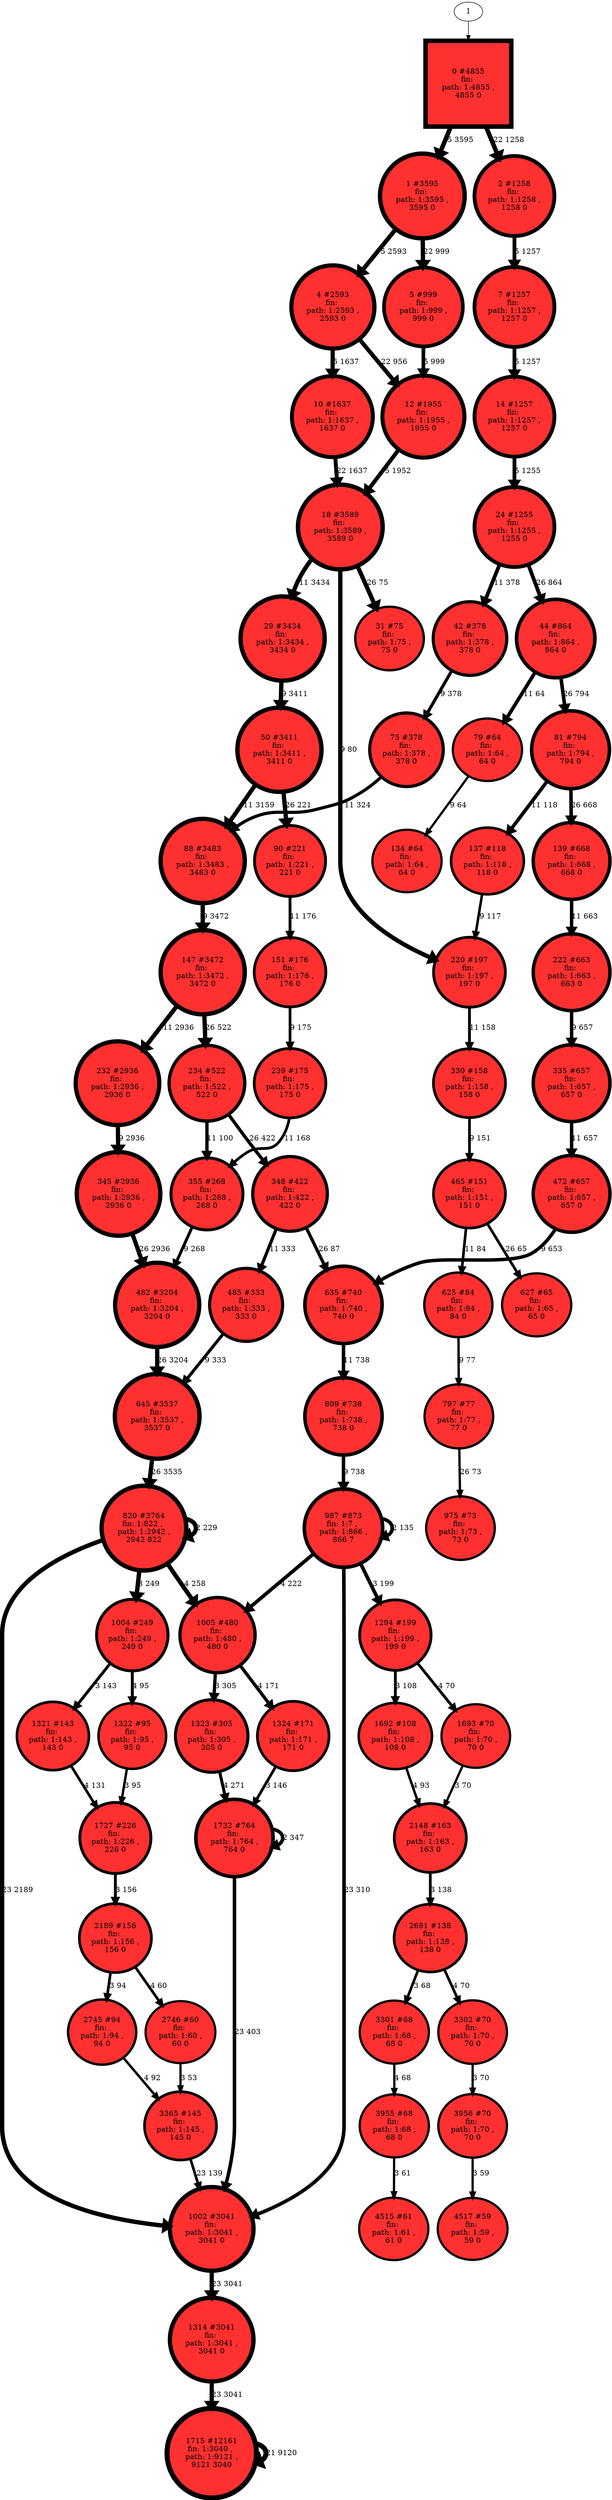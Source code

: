 // produced with flexfringe // 
digraph DFA {
	0 [label="root" shape=box];
		I -> 0;
	0 [ label="0 #4855\nfin: 
 path: 1:4855 , 
4855 0", style=filled, fillcolor="firebrick1", width=2.25002, height=2.25002, penwidth=8.48797];
		0 -> 1 [label="5 3595 " , penwidth=8.48797 ];
		0 -> 2 [label="22 1258 " , penwidth=8.48797 ];
	1 [ label="1 #3595\nfin: 
 path: 1:3595 , 
3595 0", style=filled, fillcolor="firebrick1", width=2.21785, height=2.21785, penwidth=8.18758];
		1 -> 4 [label="5 2593 " , penwidth=8.18758 ];
		1 -> 5 [label="22 999 " , penwidth=8.18758 ];
	2 [ label="2 #1258\nfin: 
 path: 1:1258 , 
1258 0", style=filled, fillcolor="firebrick1", width=2.09655, height=2.09655, penwidth=7.13807];
		2 -> 7 [label="5 1257 " , penwidth=7.13807 ];
	4 [ label="4 #2593\nfin: 
 path: 1:2593 , 
2593 0", style=filled, fillcolor="firebrick1", width=2.18165, height=2.18165, penwidth=7.86096];
		4 -> 10 [label="5 1637 " , penwidth=7.86096 ];
		4 -> 12 [label="22 956 " , penwidth=7.86096 ];
	5 [ label="5 #999\nfin: 
 path: 1:999 , 
999 0", style=filled, fillcolor="firebrick1", width=2.06784, height=2.06784, penwidth=6.90776];
		5 -> 12 [label="5 999 " , penwidth=6.90776 ];
	7 [ label="7 #1257\nfin: 
 path: 1:1257 , 
1257 0", style=filled, fillcolor="firebrick1", width=2.09646, height=2.09646, penwidth=7.13728];
		7 -> 14 [label="5 1257 " , penwidth=7.13728 ];
	10 [ label="10 #1637\nfin: 
 path: 1:1637 , 
1637 0", style=filled, fillcolor="firebrick1", width=2.12838, height=2.12838, penwidth=7.40123];
		10 -> 18 [label="22 1637 " , penwidth=7.40123 ];
	12 [ label="12 #1955\nfin: 
 path: 1:1955 , 
1955 0", style=filled, fillcolor="firebrick1", width=2.14928, height=2.14928, penwidth=7.57866];
		12 -> 18 [label="5 1952 " , penwidth=7.57866 ];
	14 [ label="14 #1257\nfin: 
 path: 1:1257 , 
1257 0", style=filled, fillcolor="firebrick1", width=2.09646, height=2.09646, penwidth=7.13728];
		14 -> 24 [label="5 1255 " , penwidth=7.13728 ];
	18 [ label="18 #3589\nfin: 
 path: 1:3589 , 
3589 0", style=filled, fillcolor="firebrick1", width=2.21767, height=2.21767, penwidth=8.18591];
		18 -> 29 [label="11 3434 " , penwidth=8.18591 ];
		18 -> 220 [label="9 80 " , penwidth=8.18591 ];
		18 -> 31 [label="26 75 " , penwidth=8.18591 ];
	24 [ label="24 #1255\nfin: 
 path: 1:1255 , 
1255 0", style=filled, fillcolor="firebrick1", width=2.09626, height=2.09626, penwidth=7.13569];
		24 -> 42 [label="11 378 " , penwidth=7.13569 ];
		24 -> 44 [label="26 864 " , penwidth=7.13569 ];
	29 [ label="29 #3434\nfin: 
 path: 1:3434 , 
3434 0", style=filled, fillcolor="firebrick1", width=2.21285, height=2.21285, penwidth=8.14177];
		29 -> 50 [label="9 3411 " , penwidth=8.14177 ];
	31 [ label="31 #75\nfin: 
 path: 1:75 , 
75 0", style=filled, fillcolor="firebrick1", width=1.67349, height=1.67349, penwidth=4.33073];
	42 [ label="42 #378\nfin: 
 path: 1:378 , 
378 0", style=filled, fillcolor="firebrick1", width=1.93695, height=1.93695, penwidth=5.93754];
		42 -> 75 [label="9 378 " , penwidth=5.93754 ];
	44 [ label="44 #864\nfin: 
 path: 1:864 , 
864 0", style=filled, fillcolor="firebrick1", width=2.04933, height=2.04933, penwidth=6.76273];
		44 -> 79 [label="11 64 " , penwidth=6.76273 ];
		44 -> 81 [label="26 794 " , penwidth=6.76273 ];
	50 [ label="50 #3411\nfin: 
 path: 1:3411 , 
3411 0", style=filled, fillcolor="firebrick1", width=2.21212, height=2.21212, penwidth=8.13505];
		50 -> 88 [label="11 3159 " , penwidth=8.13505 ];
		50 -> 90 [label="26 221 " , penwidth=8.13505 ];
	75 [ label="75 #378\nfin: 
 path: 1:378 , 
378 0", style=filled, fillcolor="firebrick1", width=1.93695, height=1.93695, penwidth=5.93754];
		75 -> 88 [label="11 324 " , penwidth=5.93754 ];
	79 [ label="79 #64\nfin: 
 path: 1:64 , 
64 0", style=filled, fillcolor="firebrick1", width=1.64372, height=1.64372, penwidth=4.17439];
		79 -> 134 [label="9 64 " , penwidth=4.17439 ];
	81 [ label="81 #794\nfin: 
 path: 1:794 , 
794 0", style=filled, fillcolor="firebrick1", width=2.0384, height=2.0384, penwidth=6.67834];
		81 -> 137 [label="11 118 " , penwidth=6.67834 ];
		81 -> 139 [label="26 668 " , penwidth=6.67834 ];
	88 [ label="88 #3483\nfin: 
 path: 1:3483 , 
3483 0", style=filled, fillcolor="firebrick1", width=2.2144, height=2.2144, penwidth=8.15594];
		88 -> 147 [label="9 3472 " , penwidth=8.15594 ];
	90 [ label="90 #221\nfin: 
 path: 1:221 , 
221 0", style=filled, fillcolor="firebrick1", width=1.85672, height=1.85672, penwidth=5.40268];
		90 -> 151 [label="11 176 " , penwidth=5.40268 ];
	134 [ label="134 #64\nfin: 
 path: 1:64 , 
64 0", style=filled, fillcolor="firebrick1", width=1.64372, height=1.64372, penwidth=4.17439];
	137 [ label="137 #118\nfin: 
 path: 1:118 , 
118 0", style=filled, fillcolor="firebrick1", width=1.75425, height=1.75425, penwidth=4.77912];
		137 -> 220 [label="9 117 " , penwidth=4.77912 ];
	139 [ label="139 #668\nfin: 
 path: 1:668 , 
668 0", style=filled, fillcolor="firebrick1", width=2.01567, height=2.01567, penwidth=6.50578];
		139 -> 222 [label="11 663 " , penwidth=6.50578 ];
	147 [ label="147 #3472\nfin: 
 path: 1:3472 , 
3472 0", style=filled, fillcolor="firebrick1", width=2.21406, height=2.21406, penwidth=8.15277];
		147 -> 232 [label="11 2936 " , penwidth=8.15277 ];
		147 -> 234 [label="26 522 " , penwidth=8.15277 ];
	151 [ label="151 #176\nfin: 
 path: 1:176 , 
176 0", style=filled, fillcolor="firebrick1", width=1.8207, height=1.8207, penwidth=5.17615];
		151 -> 239 [label="9 175 " , penwidth=5.17615 ];
	220 [ label="220 #197\nfin: 
 path: 1:197 , 
197 0", style=filled, fillcolor="firebrick1", width=1.83869, height=1.83869, penwidth=5.28827];
		220 -> 330 [label="11 158 " , penwidth=5.28827 ];
	222 [ label="222 #663\nfin: 
 path: 1:663 , 
663 0", style=filled, fillcolor="firebrick1", width=2.01467, height=2.01467, penwidth=6.49828];
		222 -> 335 [label="9 657 " , penwidth=6.49828 ];
	232 [ label="232 #2936\nfin: 
 path: 1:2936 , 
2936 0", style=filled, fillcolor="firebrick1", width=2.19557, height=2.19557, penwidth=7.98514];
		232 -> 345 [label="9 2936 " , penwidth=7.98514 ];
	234 [ label="234 #522\nfin: 
 path: 1:522 , 
522 0", style=filled, fillcolor="firebrick1", width=1.98232, height=1.98232, penwidth=6.25958];
		234 -> 355 [label="11 100 " , penwidth=6.25958 ];
		234 -> 348 [label="26 422 " , penwidth=6.25958 ];
	239 [ label="239 #175\nfin: 
 path: 1:175 , 
175 0", style=filled, fillcolor="firebrick1", width=1.81978, height=1.81978, penwidth=5.17048];
		239 -> 355 [label="11 168 " , penwidth=5.17048 ];
	330 [ label="330 #158\nfin: 
 path: 1:158 , 
158 0", style=filled, fillcolor="firebrick1", width=1.80318, height=1.80318, penwidth=5.0689];
		330 -> 465 [label="9 151 " , penwidth=5.0689 ];
	335 [ label="335 #657\nfin: 
 path: 1:657 , 
657 0", style=filled, fillcolor="firebrick1", width=2.01346, height=2.01346, penwidth=6.4892];
		335 -> 472 [label="11 657 " , penwidth=6.4892 ];
	345 [ label="345 #2936\nfin: 
 path: 1:2936 , 
2936 0", style=filled, fillcolor="firebrick1", width=2.19557, height=2.19557, penwidth=7.98514];
		345 -> 482 [label="26 2936 " , penwidth=7.98514 ];
	348 [ label="348 #422\nfin: 
 path: 1:422 , 
422 0", style=filled, fillcolor="firebrick1", width=1.95265, height=1.95265, penwidth=6.04737];
		348 -> 485 [label="11 333 " , penwidth=6.04737 ];
		348 -> 635 [label="26 87 " , penwidth=6.04737 ];
	355 [ label="355 #268\nfin: 
 path: 1:268 , 
268 0", style=filled, fillcolor="firebrick1", width=1.88627, height=1.88627, penwidth=5.59471];
		355 -> 482 [label="9 268 " , penwidth=5.59471 ];
	465 [ label="465 #151\nfin: 
 path: 1:151 , 
151 0", style=filled, fillcolor="firebrick1", width=1.79573, height=1.79573, penwidth=5.02388];
		465 -> 625 [label="11 84 " , penwidth=5.02388 ];
		465 -> 627 [label="26 65 " , penwidth=5.02388 ];
	472 [ label="472 #657\nfin: 
 path: 1:657 , 
657 0", style=filled, fillcolor="firebrick1", width=2.01346, height=2.01346, penwidth=6.4892];
		472 -> 635 [label="9 653 " , penwidth=6.4892 ];
	482 [ label="482 #3204\nfin: 
 path: 1:3204 , 
3204 0", style=filled, fillcolor="firebrick1", width=2.20524, height=2.20524, penwidth=8.07247];
		482 -> 645 [label="26 3204 " , penwidth=8.07247 ];
	485 [ label="485 #333\nfin: 
 path: 1:333 , 
333 0", style=filled, fillcolor="firebrick1", width=1.91856, height=1.91856, penwidth=5.81114];
		485 -> 645 [label="9 333 " , penwidth=5.81114 ];
	625 [ label="625 #84\nfin: 
 path: 1:84 , 
84 0", style=filled, fillcolor="firebrick1", width=1.69427, height=1.69427, penwidth=4.44265];
		625 -> 797 [label="9 77 " , penwidth=4.44265 ];
	627 [ label="627 #65\nfin: 
 path: 1:65 , 
65 0", style=filled, fillcolor="firebrick1", width=1.64667, height=1.64667, penwidth=4.18965];
	635 [ label="635 #740\nfin: 
 path: 1:740 , 
740 0", style=filled, fillcolor="firebrick1", width=2.0292, height=2.0292, penwidth=6.608];
		635 -> 809 [label="11 738 " , penwidth=6.608 ];
	645 [ label="645 #3537\nfin: 
 path: 1:3537 , 
3537 0", style=filled, fillcolor="firebrick1", width=2.21608, height=2.21608, penwidth=8.17132];
		645 -> 820 [label="26 3535 " , penwidth=8.17132 ];
	797 [ label="797 #77\nfin: 
 path: 1:77 , 
77 0", style=filled, fillcolor="firebrick1", width=1.67835, height=1.67835, penwidth=4.35671];
		797 -> 975 [label="26 73 " , penwidth=4.35671 ];
	809 [ label="809 #738\nfin: 
 path: 1:738 , 
738 0", style=filled, fillcolor="firebrick1", width=2.02885, height=2.02885, penwidth=6.6053];
		809 -> 987 [label="9 738 " , penwidth=6.6053 ];
	820 [ label="820 #3764\nfin: 1:822 , 
 path: 1:2942 , 
2942 822", style=filled, fillcolor="firebrick1", width=2.22284, height=2.22284, penwidth=8.2335];
		820 -> 1002 [label="23 2189 " , penwidth=8.2335 ];
		820 -> 820 [label="2 229 " , penwidth=8.2335 ];
		820 -> 1004 [label="3 249 " , penwidth=8.2335 ];
		820 -> 1005 [label="4 258 " , penwidth=8.2335 ];
	975 [ label="975 #73\nfin: 
 path: 1:73 , 
73 0", style=filled, fillcolor="firebrick1", width=1.66847, height=1.66847, penwidth=4.30407];
	987 [ label="987 #873\nfin: 1:7 , 
 path: 1:866 , 
866 7", style=filled, fillcolor="firebrick1", width=2.05067, height=2.05067, penwidth=6.77308];
		987 -> 1002 [label="23 310 " , penwidth=6.77308 ];
		987 -> 987 [label="2 135 " , penwidth=6.77308 ];
		987 -> 1294 [label="3 199 " , penwidth=6.77308 ];
		987 -> 1005 [label="4 222 " , penwidth=6.77308 ];
	1002 [ label="1002 #3041\nfin: 
 path: 1:3041 , 
3041 0", style=filled, fillcolor="firebrick1", width=2.19947, height=2.19947, penwidth=8.02027];
		1002 -> 1314 [label="23 3041 " , penwidth=8.02027 ];
	1004 [ label="1004 #249\nfin: 
 path: 1:249 , 
249 0", style=filled, fillcolor="firebrick1", width=1.8751, height=1.8751, penwidth=5.52146];
		1004 -> 1321 [label="3 143 " , penwidth=5.52146 ];
		1004 -> 1322 [label="4 95 " , penwidth=5.52146 ];
	1005 [ label="1005 #480\nfin: 
 path: 1:480 , 
480 0", style=filled, fillcolor="firebrick1", width=1.97072, height=1.97072, penwidth=6.17587];
		1005 -> 1323 [label="3 305 " , penwidth=6.17587 ];
		1005 -> 1324 [label="4 171 " , penwidth=6.17587 ];
	1294 [ label="1294 #199\nfin: 
 path: 1:199 , 
199 0", style=filled, fillcolor="firebrick1", width=1.84028, height=1.84028, penwidth=5.29832];
		1294 -> 1692 [label="3 108 " , penwidth=5.29832 ];
		1294 -> 1693 [label="4 70 " , penwidth=5.29832 ];
	1314 [ label="1314 #3041\nfin: 
 path: 1:3041 , 
3041 0", style=filled, fillcolor="firebrick1", width=2.19947, height=2.19947, penwidth=8.02027];
		1314 -> 1715 [label="23 3041 " , penwidth=8.02027 ];
	1321 [ label="1321 #143\nfin: 
 path: 1:143 , 
143 0", style=filled, fillcolor="firebrick1", width=1.78672, height=1.78672, penwidth=4.96981];
		1321 -> 1727 [label="4 131 " , penwidth=4.96981 ];
	1322 [ label="1322 #95\nfin: 
 path: 1:95 , 
95 0", style=filled, fillcolor="firebrick1", width=1.71638, height=1.71638, penwidth=4.56435];
		1322 -> 1727 [label="3 95 " , penwidth=4.56435 ];
	1323 [ label="1323 #305\nfin: 
 path: 1:305 , 
305 0", style=filled, fillcolor="firebrick1", width=1.90562, height=1.90562, penwidth=5.72359];
		1323 -> 1732 [label="4 271 " , penwidth=5.72359 ];
	1324 [ label="1324 #171\nfin: 
 path: 1:171 , 
171 0", style=filled, fillcolor="firebrick1", width=1.81604, height=1.81604, penwidth=5.14749];
		1324 -> 1732 [label="3 146 " , penwidth=5.14749 ];
	1692 [ label="1692 #108\nfin: 
 path: 1:108 , 
108 0", style=filled, fillcolor="firebrick1", width=1.73895, height=1.73895, penwidth=4.69135];
		1692 -> 2148 [label="4 93 " , penwidth=4.69135 ];
	1693 [ label="1693 #70\nfin: 
 path: 1:70 , 
70 0", style=filled, fillcolor="firebrick1", width=1.66064, height=1.66064, penwidth=4.26268];
		1693 -> 2148 [label="3 70 " , penwidth=4.26268 ];
	1715 [ label="1715 #12161\nfin: 1:3040 , 
 path: 1:9121 , 
9121 3040", style=filled, fillcolor="firebrick1", width=2.34239, height=2.34239, penwidth=9.40607];
		1715 -> 1715 [label="21 9120 " , penwidth=9.40607 ];
	1727 [ label="1727 #226\nfin: 
 path: 1:226 , 
226 0", style=filled, fillcolor="firebrick1", width=1.86019, height=1.86019, penwidth=5.42495];
		1727 -> 2189 [label="3 156 " , penwidth=5.42495 ];
	1732 [ label="1732 #764\nfin: 
 path: 1:764 , 
764 0", style=filled, fillcolor="firebrick1", width=2.03338, height=2.03338, penwidth=6.63988];
		1732 -> 1002 [label="23 403 " , penwidth=6.63988 ];
		1732 -> 1732 [label="2 347 " , penwidth=6.63988 ];
	2148 [ label="2148 #163\nfin: 
 path: 1:163 , 
163 0", style=filled, fillcolor="firebrick1", width=1.80827, height=1.80827, penwidth=5.09987];
		2148 -> 2691 [label="3 138 " , penwidth=5.09987 ];
	2189 [ label="2189 #156\nfin: 
 path: 1:156 , 
156 0", style=filled, fillcolor="firebrick1", width=1.80109, height=1.80109, penwidth=5.05625];
		2189 -> 2745 [label="3 94 " , penwidth=5.05625 ];
		2189 -> 2746 [label="4 60 " , penwidth=5.05625 ];
	2691 [ label="2691 #138\nfin: 
 path: 1:138 , 
138 0", style=filled, fillcolor="firebrick1", width=1.78078, height=1.78078, penwidth=4.93447];
		2691 -> 3301 [label="3 68 " , penwidth=4.93447 ];
		2691 -> 3302 [label="4 70 " , penwidth=4.93447 ];
	2745 [ label="2745 #94\nfin: 
 path: 1:94 , 
94 0", style=filled, fillcolor="firebrick1", width=1.7145, height=1.7145, penwidth=4.55388];
		2745 -> 3365 [label="4 92 " , penwidth=4.55388 ];
	2746 [ label="2746 #60\nfin: 
 path: 1:60 , 
60 0", style=filled, fillcolor="firebrick1", width=1.63137, height=1.63137, penwidth=4.11087];
		2746 -> 3365 [label="3 53 " , penwidth=4.11087 ];
	3301 [ label="3301 #68\nfin: 
 path: 1:68 , 
68 0", style=filled, fillcolor="firebrick1", width=1.6552, height=1.6552, penwidth=4.23411];
		3301 -> 3955 [label="4 68 " , penwidth=4.23411 ];
	3302 [ label="3302 #70\nfin: 
 path: 1:70 , 
70 0", style=filled, fillcolor="firebrick1", width=1.66064, height=1.66064, penwidth=4.26268];
		3302 -> 3956 [label="3 70 " , penwidth=4.26268 ];
	3365 [ label="3365 #145\nfin: 
 path: 1:145 , 
145 0", style=filled, fillcolor="firebrick1", width=1.78902, height=1.78902, penwidth=4.98361];
		3365 -> 1002 [label="23 139 " , penwidth=4.98361 ];
	3955 [ label="3955 #68\nfin: 
 path: 1:68 , 
68 0", style=filled, fillcolor="firebrick1", width=1.6552, height=1.6552, penwidth=4.23411];
		3955 -> 4515 [label="3 61 " , penwidth=4.23411 ];
	3956 [ label="3956 #70\nfin: 
 path: 1:70 , 
70 0", style=filled, fillcolor="firebrick1", width=1.66064, height=1.66064, penwidth=4.26268];
		3956 -> 4517 [label="3 59 " , penwidth=4.26268 ];
	4515 [ label="4515 #61\nfin: 
 path: 1:61 , 
61 0", style=filled, fillcolor="firebrick1", width=1.63455, height=1.63455, penwidth=4.12713];
	4517 [ label="4517 #59\nfin: 
 path: 1:59 , 
59 0", style=filled, fillcolor="firebrick1", width=1.62813, height=1.62813, penwidth=4.09434];
}
